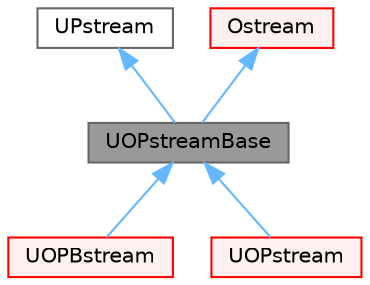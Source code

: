 digraph "UOPstreamBase"
{
 // LATEX_PDF_SIZE
  bgcolor="transparent";
  edge [fontname=Helvetica,fontsize=10,labelfontname=Helvetica,labelfontsize=10];
  node [fontname=Helvetica,fontsize=10,shape=box,height=0.2,width=0.4];
  Node1 [id="Node000001",label="UOPstreamBase",height=0.2,width=0.4,color="gray40", fillcolor="grey60", style="filled", fontcolor="black",tooltip="Base class for output inter-processor communications stream (ie, parallel streams)...."];
  Node2 -> Node1 [id="edge1_Node000001_Node000002",dir="back",color="steelblue1",style="solid",tooltip=" "];
  Node2 [id="Node000002",label="UPstream",height=0.2,width=0.4,color="gray40", fillcolor="white", style="filled",URL="$classFoam_1_1UPstream.html",tooltip="Inter-processor communications stream."];
  Node3 -> Node1 [id="edge2_Node000001_Node000003",dir="back",color="steelblue1",style="solid",tooltip=" "];
  Node3 [id="Node000003",label="Ostream",height=0.2,width=0.4,color="red", fillcolor="#FFF0F0", style="filled",URL="$classFoam_1_1Ostream.html",tooltip="An Ostream is an abstract base class for all output systems (streams, files, token lists,..."];
  Node1 -> Node6 [id="edge3_Node000001_Node000006",dir="back",color="steelblue1",style="solid",tooltip=" "];
  Node6 [id="Node000006",label="UOPBstream",height=0.2,width=0.4,color="red", fillcolor="#FFF0F0", style="filled",URL="$classFoam_1_1UOPBstream.html",tooltip=" "];
  Node1 -> Node8 [id="edge4_Node000001_Node000008",dir="back",color="steelblue1",style="solid",tooltip=" "];
  Node8 [id="Node000008",label="UOPstream",height=0.2,width=0.4,color="red", fillcolor="#FFF0F0", style="filled",URL="$classFoam_1_1UOPstream.html",tooltip=" "];
}
